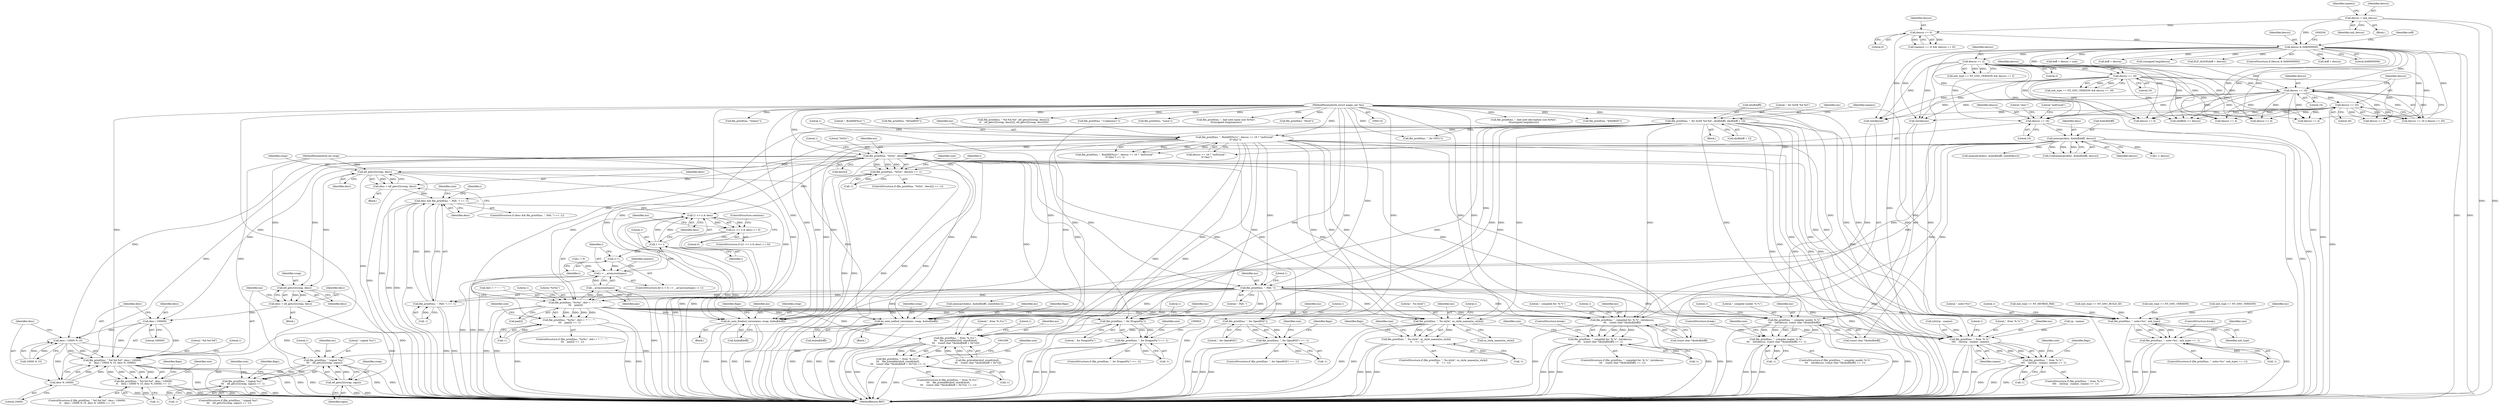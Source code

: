 digraph "1_file_ce90e05774dd77d86cfc8dfa6da57b32816841c4_2@array" {
"1000509" [label="(Call,file_printf(ms, \"%02x\", desc[i]))"];
"1000476" [label="(Call,file_printf(ms, \", BuildID[%s]=\", descsz == 16 ? \"md5/uuid\" :\n\t\t\"sha1\"))"];
"1000287" [label="(Call,file_printf(ms, \", for SuSE %d.%d\", nbuf[doff], nbuf[doff + 1]))"];
"1000117" [label="(MethodParameterIn,struct magic_set *ms)"];
"1000491" [label="(Call,memcpy(desc, &nbuf[doff], descsz))"];
"1000480" [label="(Call,descsz == 16)"];
"1000283" [label="(Call,descsz == 2)"];
"1000199" [label="(Call,descsz & 0x80000000)"];
"1000172" [label="(Call,descsz == 0)"];
"1000164" [label="(Call,descsz = xnh_descsz)"];
"1000318" [label="(Call,descsz == 16)"];
"1000468" [label="(Call,descsz == 20)"];
"1000465" [label="(Call,descsz == 16)"];
"1000508" [label="(Call,file_printf(ms, \"%02x\", desc[i]) == -1)"];
"1000567" [label="(Call,elf_getu32(swap, desc))"];
"1000565" [label="(Call,desc = elf_getu32(swap, desc))"];
"1000571" [label="(Call,desc && file_printf(ms, \", PaX: \") == -1)"];
"1000594" [label="(Call,(1 << i) & desc)"];
"1000593" [label="(Call,((1 << i) & desc) == 0)"];
"1000643" [label="(Call,do_note_netbsd_version(ms, swap, &nbuf[doff]))"];
"1000736" [label="(Call,do_note_freebsd_version(ms, swap, &nbuf[doff]))"];
"1000835" [label="(Call,elf_getu32(swap, desc))"];
"1000833" [label="(Call,desc = elf_getu32(swap, desc))"];
"1000843" [label="(Call,desc / 100000)"];
"1000840" [label="(Call,file_printf(ms, \" %d.%d.%d\", desc / 100000,\n\t\t    desc / 10000 % 10, desc % 10000))"];
"1000839" [label="(Call,file_printf(ms, \" %d.%d.%d\", desc / 100000,\n\t\t    desc / 10000 % 10, desc % 10000) == -1)"];
"1000846" [label="(Call,desc / 10000 % 10)"];
"1000851" [label="(Call,desc % 10000)"];
"1001026" [label="(Call,elf_getu32(swap, signo))"];
"1001023" [label="(Call,file_printf(ms, \" (signal %u)\",\n \t\t\t    elf_getu32(swap, signo)))"];
"1001022" [label="(Call,file_printf(ms, \" (signal %u)\",\n \t\t\t    elf_getu32(swap, signo)) == -1)"];
"1000574" [label="(Call,file_printf(ms, \", PaX: \"))"];
"1000573" [label="(Call,file_printf(ms, \", PaX: \") == -1)"];
"1000603" [label="(Call,file_printf(ms, \"%s%s\", did++ ? \",\" : \"\",\n \t\t\t    pax[i]))"];
"1000587" [label="(Call,__arraycount(pax))"];
"1000585" [label="(Call,i < __arraycount(pax))"];
"1000595" [label="(Call,1 << i)"];
"1000589" [label="(Call,i++)"];
"1000602" [label="(Call,file_printf(ms, \"%s%s\", did++ ? \",\" : \"\",\n \t\t\t    pax[i]) == -1)"];
"1000660" [label="(Call,file_printf(ms, \", compiled for: %.*s\", (int)descsz,\n\t\t\t    (const char *)&nbuf[doff]))"];
"1000659" [label="(Call,file_printf(ms, \", compiled for: %.*s\", (int)descsz,\n\t\t\t    (const char *)&nbuf[doff]) == -1)"];
"1000680" [label="(Call,file_printf(ms, \", compiler model: %.*s\",\n\t\t\t    (int)descsz, (const char *)&nbuf[doff]))"];
"1000679" [label="(Call,file_printf(ms, \", compiler model: %.*s\",\n\t\t\t    (int)descsz, (const char *)&nbuf[doff]) == -1)"];
"1000700" [label="(Call,file_printf(ms, \", note=%u\", xnh_type))"];
"1000699" [label="(Call,file_printf(ms, \", note=%u\", xnh_type) == -1)"];
"1000775" [label="(Call,file_printf(ms, \", for OpenBSD\"))"];
"1000774" [label="(Call,file_printf(ms, \", for OpenBSD\") == -1)"];
"1000815" [label="(Call,file_printf(ms, \", for DragonFly\"))"];
"1000814" [label="(Call,file_printf(ms, \", for DragonFly\") == -1)"];
"1000963" [label="(Call,file_printf(ms, \", %s-style\", os_style_names[os_style]))"];
"1000962" [label="(Call,file_printf(ms, \", %s-style\", os_style_names[os_style])\n \t\t    == -1)"];
"1000989" [label="(Call,file_printf(ms, \", from '%.31s'\",\n \t\t\t    file_printable(sbuf, sizeof(sbuf),\n \t\t\t    (const char *)&nbuf[doff + 0x7c])))"];
"1000988" [label="(Call,file_printf(ms, \", from '%.31s'\",\n \t\t\t    file_printable(sbuf, sizeof(sbuf),\n \t\t\t    (const char *)&nbuf[doff + 0x7c])) == -1)"];
"1001221" [label="(Call,file_printf(ms, \", from '%.*s'\",\n \t\t\t\t    (int)(cp - cname), cname))"];
"1001220" [label="(Call,file_printf(ms, \", from '%.*s'\",\n \t\t\t\t    (int)(cp - cname), cname) == -1)"];
"1000285" [label="(Literal,2)"];
"1000556" [label="(Call,memcpy(&desc, &nbuf[doff], sizeof(desc)))"];
"1000646" [label="(Call,&nbuf[doff])"];
"1001027" [label="(Identifier,swap)"];
"1000238" [label="(Call,doff + descsz > size)"];
"1000516" [label="(Literal,1)"];
"1000117" [label="(MethodParameterIn,struct magic_set *ms)"];
"1000596" [label="(Literal,1)"];
"1000696" [label="(ControlStructure,break;)"];
"1000708" [label="(ControlStructure,break;)"];
"1000478" [label="(Literal,\", BuildID[%s]=\")"];
"1000966" [label="(Call,os_style_names[os_style])"];
"1000972" [label="(Identifier,size)"];
"1000569" [label="(Identifier,desc)"];
"1000818" [label="(Call,-1)"];
"1000506" [label="(Identifier,i)"];
"1000681" [label="(Identifier,ms)"];
"1000702" [label="(Literal,\", note=%u\")"];
"1000678" [label="(ControlStructure,if (file_printf(ms, \", compiler model: %.*s\",\n\t\t\t    (int)descsz, (const char *)&nbuf[doff]) == -1))"];
"1000621" [label="(Identifier,namesz)"];
"1000512" [label="(Call,desc[i])"];
"1000286" [label="(Block,)"];
"1000988" [label="(Call,file_printf(ms, \", from '%.31s'\",\n \t\t\t    file_printable(sbuf, sizeof(sbuf),\n \t\t\t    (const char *)&nbuf[doff + 0x7c])) == -1)"];
"1000173" [label="(Identifier,descsz)"];
"1000568" [label="(Identifier,swap)"];
"1000289" [label="(Literal,\", for SuSE %d.%d\")"];
"1000837" [label="(Identifier,desc)"];
"1000776" [label="(Identifier,ms)"];
"1000543" [label="(Call,descsz == 4)"];
"1000515" [label="(Call,-1)"];
"1000853" [label="(Literal,10000)"];
"1000575" [label="(Identifier,ms)"];
"1000642" [label="(Block,)"];
"1000676" [label="(ControlStructure,break;)"];
"1000466" [label="(Identifier,descsz)"];
"1001229" [label="(Identifier,cname)"];
"1000580" [label="(Identifier,size)"];
"1000841" [label="(Identifier,ms)"];
"1000989" [label="(Call,file_printf(ms, \", from '%.31s'\",\n \t\t\t    file_printable(sbuf, sizeof(sbuf),\n \t\t\t    (const char *)&nbuf[doff + 0x7c])))"];
"1000857" [label="(Identifier,size)"];
"1001024" [label="(Identifier,ms)"];
"1000662" [label="(Literal,\", compiled for: %.*s\")"];
"1000592" [label="(ControlStructure,if (((1 << i) & desc) == 0))"];
"1000698" [label="(ControlStructure,if (file_printf(ms, \", note=%u\", xnh_type) == -1))"];
"1000480" [label="(Call,descsz == 16)"];
"1000279" [label="(Call,xnh_type == NT_GNU_VERSION && descsz == 2)"];
"1000614" [label="(Call,-1)"];
"1000705" [label="(Literal,1)"];
"1000507" [label="(ControlStructure,if (file_printf(ms, \"%02x\", desc[i]) == -1))"];
"1000467" [label="(Literal,16)"];
"1000567" [label="(Call,elf_getu32(swap, desc))"];
"1000599" [label="(Literal,0)"];
"1000611" [label="(Call,pax[i])"];
"1000745" [label="(Identifier,flags)"];
"1001004" [label="(Call,-1)"];
"1000643" [label="(Call,do_note_netbsd_version(ms, swap, &nbuf[doff]))"];
"1000990" [label="(Identifier,ms)"];
"1000969" [label="(Call,-1)"];
"1001224" [label="(Call,(int)(cp - cname))"];
"1001007" [label="(Identifier,size)"];
"1000287" [label="(Call,file_printf(ms, \", for SuSE %d.%d\", nbuf[doff], nbuf[doff + 1]))"];
"1000335" [label="(Call,file_printf(ms, \", for GNU/\"))"];
"1000652" [label="(Identifier,flags)"];
"1000470" [label="(Literal,20)"];
"1000605" [label="(Literal,\"%s%s\")"];
"1000739" [label="(Call,&nbuf[doff])"];
"1000991" [label="(Literal,\", from '%.31s'\")"];
"1000468" [label="(Call,descsz == 20)"];
"1000199" [label="(Call,descsz & 0x80000000)"];
"1000576" [label="(Literal,\", PaX: \")"];
"1000680" [label="(Call,file_printf(ms, \", compiler model: %.*s\",\n\t\t\t    (int)descsz, (const char *)&nbuf[doff]))"];
"1000174" [label="(Literal,0)"];
"1000239" [label="(Call,doff + descsz)"];
"1000660" [label="(Call,file_printf(ms, \", compiled for: %.*s\", (int)descsz,\n\t\t\t    (const char *)&nbuf[doff]))"];
"1000824" [label="(Call,memcpy(&desc, &nbuf[doff], sizeof(desc)))"];
"1000587" [label="(Call,__arraycount(pax))"];
"1000821" [label="(Identifier,size)"];
"1000565" [label="(Call,desc = elf_getu32(swap, desc))"];
"1000603" [label="(Call,file_printf(ms, \"%s%s\", did++ ? \",\" : \"\",\n \t\t\t    pax[i]))"];
"1000489" [label="(Call,(void)memcpy(desc, &nbuf[doff], descsz))"];
"1000639" [label="(Call,descsz == 4)"];
"1000205" [label="(Call,file_printf(ms, \", bad note description size 0x%lx\",\n\t\t(unsigned long)descsz))"];
"1000769" [label="(Call,descsz == 4)"];
"1000992" [label="(Call,file_printable(sbuf, sizeof(sbuf),\n \t\t\t    (const char *)&nbuf[doff + 0x7c]))"];
"1000396" [label="(Call,file_printf(ms, \"kNetBSD\"))"];
"1000288" [label="(Identifier,ms)"];
"1000208" [label="(Call,(unsigned long)descsz)"];
"1000784" [label="(Identifier,flags)"];
"1000477" [label="(Identifier,ms)"];
"1000374" [label="(Call,file_printf(ms, \"Solaris\"))"];
"1000975" [label="(Identifier,flags)"];
"1000214" [label="(Identifier,noff)"];
"1001026" [label="(Call,elf_getu32(swap, signo))"];
"1000301" [label="(Identifier,namesz)"];
"1000586" [label="(Identifier,i)"];
"1000283" [label="(Call,descsz == 2)"];
"1000511" [label="(Literal,\"%02x\")"];
"1000164" [label="(Call,descsz = xnh_descsz)"];
"1000848" [label="(Call,10000 % 10)"];
"1000385" [label="(Call,file_printf(ms, \"kFreeBSD\"))"];
"1000819" [label="(Literal,1)"];
"1000172" [label="(Call,descsz == 0)"];
"1000617" [label="(Identifier,size)"];
"1000693" [label="(Literal,1)"];
"1000190" [label="(Call,file_printf(ms, \", bad note name size 0x%lx\",\n\t\t(unsigned long)namesz))"];
"1001025" [label="(Literal,\" (signal %u)\")"];
"1001005" [label="(Literal,1)"];
"1000492" [label="(Identifier,desc)"];
"1000808" [label="(Call,descsz == 4)"];
"1000170" [label="(Identifier,namesz)"];
"1000842" [label="(Literal,\" %d.%d.%d\")"];
"1000813" [label="(ControlStructure,if (file_printf(ms, \", for DragonFly\") == -1))"];
"1000704" [label="(Call,-1)"];
"1000314" [label="(Call,xnh_type == NT_GNU_VERSION && descsz == 16)"];
"1000469" [label="(Identifier,descsz)"];
"1000540" [label="(Call,xnh_type == NT_NETBSD_PAX)"];
"1000510" [label="(Identifier,ms)"];
"1000666" [label="(Call,(const char *)&nbuf[doff])"];
"1000486" [label="(Literal,1)"];
"1000461" [label="(Call,xnh_type == NT_GNU_BUILD_ID)"];
"1000679" [label="(Call,file_printf(ms, \", compiler model: %.*s\",\n\t\t\t    (int)descsz, (const char *)&nbuf[doff]) == -1)"];
"1000774" [label="(Call,file_printf(ms, \", for OpenBSD\") == -1)"];
"1000574" [label="(Call,file_printf(ms, \", PaX: \"))"];
"1000168" [label="(Call,(namesz == 0) && (descsz == 0))"];
"1000582" [label="(Call,i = 0)"];
"1000778" [label="(Call,-1)"];
"1000122" [label="(MethodParameterIn,int swap)"];
"1000293" [label="(Call,nbuf[doff + 1])"];
"1000593" [label="(Call,((1 << i) & desc) == 0)"];
"1000987" [label="(ControlStructure,if (file_printf(ms, \", from '%.31s'\",\n \t\t\t    file_printable(sbuf, sizeof(sbuf),\n \t\t\t    (const char *)&nbuf[doff + 0x7c])) == -1))"];
"1000700" [label="(Call,file_printf(ms, \", note=%u\", xnh_type))"];
"1000811" [label="(Block,)"];
"1000695" [label="(Identifier,size)"];
"1000692" [label="(Call,-1)"];
"1000964" [label="(Identifier,ms)"];
"1001244" [label="(MethodReturn,RET)"];
"1000604" [label="(Identifier,ms)"];
"1000844" [label="(Identifier,desc)"];
"1000464" [label="(Call,descsz == 16 || descsz == 20)"];
"1000600" [label="(ControlStructure,continue;)"];
"1000491" [label="(Call,memcpy(desc, &nbuf[doff], descsz))"];
"1000845" [label="(Literal,100000)"];
"1000707" [label="(Identifier,size)"];
"1000497" [label="(Identifier,descsz)"];
"1000315" [label="(Call,xnh_type == NT_GNU_VERSION)"];
"1000860" [label="(Identifier,flags)"];
"1001233" [label="(Identifier,size)"];
"1000284" [label="(Identifier,descsz)"];
"1000502" [label="(Call,i < descsz)"];
"1000508" [label="(Call,file_printf(ms, \"%02x\", desc[i]) == -1)"];
"1000773" [label="(ControlStructure,if (file_printf(ms, \", for OpenBSD\") == -1))"];
"1000481" [label="(Identifier,descsz)"];
"1000484" [label="(Literal,\"sha1\")"];
"1001230" [label="(Call,-1)"];
"1000673" [label="(Literal,1)"];
"1000319" [label="(Identifier,descsz)"];
"1000817" [label="(Literal,\", for DragonFly\")"];
"1000546" [label="(Block,)"];
"1001231" [label="(Literal,1)"];
"1000970" [label="(Literal,1)"];
"1000854" [label="(Call,-1)"];
"1001032" [label="(Identifier,size)"];
"1000479" [label="(Call,descsz == 16 ? \"md5/uuid\" :\n\t\t\"sha1\")"];
"1001221" [label="(Call,file_printf(ms, \", from '%.*s'\",\n \t\t\t\t    (int)(cp - cname), cname))"];
"1001023" [label="(Call,file_printf(ms, \" (signal %u)\",\n \t\t\t    elf_getu32(swap, signo)))"];
"1000781" [label="(Identifier,size)"];
"1000659" [label="(Call,file_printf(ms, \", compiled for: %.*s\", (int)descsz,\n\t\t\t    (const char *)&nbuf[doff]) == -1)"];
"1000280" [label="(Call,xnh_type == NT_GNU_VERSION)"];
"1001223" [label="(Literal,\", from '%.*s'\")"];
"1000363" [label="(Call,file_printf(ms, \"Hurd\"))"];
"1001220" [label="(Call,file_printf(ms, \", from '%.*s'\",\n \t\t\t\t    (int)(cp - cname), cname) == -1)"];
"1000598" [label="(Identifier,desc)"];
"1000834" [label="(Identifier,desc)"];
"1000200" [label="(Identifier,descsz)"];
"1000851" [label="(Call,desc % 10000)"];
"1000493" [label="(Call,&nbuf[doff])"];
"1000816" [label="(Identifier,ms)"];
"1001222" [label="(Identifier,ms)"];
"1000962" [label="(Call,file_printf(ms, \", %s-style\", os_style_names[os_style])\n \t\t    == -1)"];
"1000290" [label="(Call,nbuf[doff])"];
"1000843" [label="(Call,desc / 100000)"];
"1000597" [label="(Identifier,i)"];
"1000703" [label="(Identifier,xnh_type)"];
"1000475" [label="(Call,file_printf(ms, \", BuildID[%s]=\", descsz == 16 ? \"md5/uuid\" :\n\t\t\"sha1\") == -1)"];
"1000855" [label="(Literal,1)"];
"1000815" [label="(Call,file_printf(ms, \", for DragonFly\"))"];
"1000838" [label="(ControlStructure,if (file_printf(ms, \" %d.%d.%d\", desc / 100000,\n\t\t    desc / 10000 % 10, desc % 10000) == -1))"];
"1000166" [label="(Identifier,xnh_descsz)"];
"1000840" [label="(Call,file_printf(ms, \" %d.%d.%d\", desc / 100000,\n\t\t    desc / 10000 % 10, desc % 10000))"];
"1000577" [label="(Call,-1)"];
"1000701" [label="(Identifier,ms)"];
"1000961" [label="(ControlStructure,if (file_printf(ms, \", %s-style\", os_style_names[os_style])\n \t\t    == -1))"];
"1000737" [label="(Identifier,ms)"];
"1000588" [label="(Identifier,pax)"];
"1000732" [label="(Call,descsz == 4)"];
"1000683" [label="(Call,(int)descsz)"];
"1000645" [label="(Identifier,swap)"];
"1000833" [label="(Call,desc = elf_getu32(swap, desc))"];
"1000847" [label="(Identifier,desc)"];
"1000963" [label="(Call,file_printf(ms, \", %s-style\", os_style_names[os_style]))"];
"1000518" [label="(Identifier,size)"];
"1000589" [label="(Call,i++)"];
"1000590" [label="(Identifier,i)"];
"1000602" [label="(Call,file_printf(ms, \"%s%s\", did++ ? \",\" : \"\",\n \t\t\t    pax[i]) == -1)"];
"1000509" [label="(Call,file_printf(ms, \"%02x\", desc[i]))"];
"1001030" [label="(Literal,1)"];
"1000814" [label="(Call,file_printf(ms, \", for DragonFly\") == -1)"];
"1000465" [label="(Call,descsz == 16)"];
"1000736" [label="(Call,do_note_freebsd_version(ms, swap, &nbuf[doff]))"];
"1000125" [label="(Block,)"];
"1000595" [label="(Call,1 << i)"];
"1001021" [label="(ControlStructure,if (file_printf(ms, \" (signal %u)\",\n \t\t\t    elf_getu32(swap, signo)) == -1))"];
"1000672" [label="(Call,-1)"];
"1000836" [label="(Identifier,swap)"];
"1000965" [label="(Literal,\", %s-style\")"];
"1000233" [label="(Call,ELF_ALIGN(doff + descsz))"];
"1000198" [label="(ControlStructure,if (descsz & 0x80000000))"];
"1000476" [label="(Call,file_printf(ms, \", BuildID[%s]=\", descsz == 16 ? \"md5/uuid\" :\n\t\t\"sha1\"))"];
"1000570" [label="(ControlStructure,if (desc && file_printf(ms, \", PaX: \") == -1))"];
"1001022" [label="(Call,file_printf(ms, \" (signal %u)\",\n \t\t\t    elf_getu32(swap, signo)) == -1)"];
"1000581" [label="(ControlStructure,for (i = 0; i < __arraycount(pax); i++))"];
"1000682" [label="(Literal,\", compiler model: %.*s\")"];
"1000572" [label="(Identifier,desc)"];
"1000594" [label="(Call,(1 << i) & desc)"];
"1000661" [label="(Identifier,ms)"];
"1000234" [label="(Call,doff + descsz)"];
"1000320" [label="(Literal,16)"];
"1000482" [label="(Literal,16)"];
"1000483" [label="(Literal,\"md5/uuid\")"];
"1000839" [label="(Call,file_printf(ms, \" %d.%d.%d\", desc / 100000,\n\t\t    desc / 10000 % 10, desc % 10000) == -1)"];
"1000601" [label="(ControlStructure,if (file_printf(ms, \"%s%s\", did++ ? \",\" : \"\",\n \t\t\t    pax[i]) == -1))"];
"1000779" [label="(Literal,1)"];
"1000699" [label="(Call,file_printf(ms, \", note=%u\", xnh_type) == -1)"];
"1001100" [label="(Call,reloffset >= descsz)"];
"1000571" [label="(Call,desc && file_printf(ms, \", PaX: \") == -1)"];
"1000566" [label="(Identifier,desc)"];
"1000663" [label="(Call,(int)descsz)"];
"1000658" [label="(ControlStructure,if (file_printf(ms, \", compiled for: %.*s\", (int)descsz,\n\t\t\t    (const char *)&nbuf[doff]) == -1))"];
"1000852" [label="(Identifier,desc)"];
"1001028" [label="(Identifier,signo)"];
"1001219" [label="(ControlStructure,if (file_printf(ms, \", from '%.*s'\",\n \t\t\t\t    (int)(cp - cname), cname) == -1))"];
"1001236" [label="(Identifier,flags)"];
"1000835" [label="(Call,elf_getu32(swap, desc))"];
"1001035" [label="(Identifier,flags)"];
"1000775" [label="(Call,file_printf(ms, \", for OpenBSD\"))"];
"1000585" [label="(Call,i < __arraycount(pax))"];
"1001029" [label="(Call,-1)"];
"1000201" [label="(Literal,0x80000000)"];
"1000416" [label="(Call,file_printf(ms, \" %d.%d.%d\", elf_getu32(swap, desc[1]),\n \t\t    elf_getu32(swap, desc[2]), elf_getu32(swap, desc[3])))"];
"1000578" [label="(Literal,1)"];
"1000573" [label="(Call,file_printf(ms, \", PaX: \") == -1)"];
"1000606" [label="(Call,did++ ? \",\" : \"\")"];
"1000686" [label="(Call,(const char *)&nbuf[doff])"];
"1000644" [label="(Identifier,ms)"];
"1000777" [label="(Literal,\", for OpenBSD\")"];
"1000735" [label="(Block,)"];
"1001226" [label="(Call,cp - cname)"];
"1000846" [label="(Call,desc / 10000 % 10)"];
"1000318" [label="(Call,descsz == 16)"];
"1000165" [label="(Identifier,descsz)"];
"1000738" [label="(Identifier,swap)"];
"1000407" [label="(Call,file_printf(ms, \"<unknown>\"))"];
"1000583" [label="(Identifier,i)"];
"1000675" [label="(Identifier,size)"];
"1000615" [label="(Literal,1)"];
"1000352" [label="(Call,file_printf(ms, \"Linux\"))"];
"1000509" -> "1000508"  [label="AST: "];
"1000509" -> "1000512"  [label="CFG: "];
"1000510" -> "1000509"  [label="AST: "];
"1000511" -> "1000509"  [label="AST: "];
"1000512" -> "1000509"  [label="AST: "];
"1000516" -> "1000509"  [label="CFG: "];
"1000509" -> "1001244"  [label="DDG: "];
"1000509" -> "1001244"  [label="DDG: "];
"1000509" -> "1000508"  [label="DDG: "];
"1000509" -> "1000508"  [label="DDG: "];
"1000509" -> "1000508"  [label="DDG: "];
"1000476" -> "1000509"  [label="DDG: "];
"1000117" -> "1000509"  [label="DDG: "];
"1000491" -> "1000509"  [label="DDG: "];
"1000509" -> "1000567"  [label="DDG: "];
"1000509" -> "1000571"  [label="DDG: "];
"1000509" -> "1000574"  [label="DDG: "];
"1000509" -> "1000594"  [label="DDG: "];
"1000509" -> "1000603"  [label="DDG: "];
"1000509" -> "1000643"  [label="DDG: "];
"1000509" -> "1000660"  [label="DDG: "];
"1000509" -> "1000680"  [label="DDG: "];
"1000509" -> "1000700"  [label="DDG: "];
"1000509" -> "1000736"  [label="DDG: "];
"1000509" -> "1000775"  [label="DDG: "];
"1000509" -> "1000815"  [label="DDG: "];
"1000509" -> "1000835"  [label="DDG: "];
"1000509" -> "1000843"  [label="DDG: "];
"1000509" -> "1000846"  [label="DDG: "];
"1000509" -> "1000851"  [label="DDG: "];
"1000509" -> "1000963"  [label="DDG: "];
"1000509" -> "1000989"  [label="DDG: "];
"1000509" -> "1001221"  [label="DDG: "];
"1000476" -> "1000475"  [label="AST: "];
"1000476" -> "1000479"  [label="CFG: "];
"1000477" -> "1000476"  [label="AST: "];
"1000478" -> "1000476"  [label="AST: "];
"1000479" -> "1000476"  [label="AST: "];
"1000486" -> "1000476"  [label="CFG: "];
"1000476" -> "1001244"  [label="DDG: "];
"1000476" -> "1001244"  [label="DDG: "];
"1000476" -> "1000475"  [label="DDG: "];
"1000476" -> "1000475"  [label="DDG: "];
"1000476" -> "1000475"  [label="DDG: "];
"1000287" -> "1000476"  [label="DDG: "];
"1000117" -> "1000476"  [label="DDG: "];
"1000476" -> "1000574"  [label="DDG: "];
"1000476" -> "1000603"  [label="DDG: "];
"1000476" -> "1000643"  [label="DDG: "];
"1000476" -> "1000660"  [label="DDG: "];
"1000476" -> "1000680"  [label="DDG: "];
"1000476" -> "1000700"  [label="DDG: "];
"1000476" -> "1000736"  [label="DDG: "];
"1000476" -> "1000775"  [label="DDG: "];
"1000476" -> "1000815"  [label="DDG: "];
"1000476" -> "1000963"  [label="DDG: "];
"1000476" -> "1000989"  [label="DDG: "];
"1000476" -> "1001221"  [label="DDG: "];
"1000287" -> "1000286"  [label="AST: "];
"1000287" -> "1000293"  [label="CFG: "];
"1000288" -> "1000287"  [label="AST: "];
"1000289" -> "1000287"  [label="AST: "];
"1000290" -> "1000287"  [label="AST: "];
"1000293" -> "1000287"  [label="AST: "];
"1000301" -> "1000287"  [label="CFG: "];
"1000287" -> "1001244"  [label="DDG: "];
"1000287" -> "1001244"  [label="DDG: "];
"1000287" -> "1001244"  [label="DDG: "];
"1000287" -> "1001244"  [label="DDG: "];
"1000117" -> "1000287"  [label="DDG: "];
"1000287" -> "1000335"  [label="DDG: "];
"1000287" -> "1000574"  [label="DDG: "];
"1000287" -> "1000603"  [label="DDG: "];
"1000287" -> "1000643"  [label="DDG: "];
"1000287" -> "1000660"  [label="DDG: "];
"1000287" -> "1000680"  [label="DDG: "];
"1000287" -> "1000700"  [label="DDG: "];
"1000287" -> "1000736"  [label="DDG: "];
"1000287" -> "1000775"  [label="DDG: "];
"1000287" -> "1000815"  [label="DDG: "];
"1000287" -> "1000963"  [label="DDG: "];
"1000287" -> "1000989"  [label="DDG: "];
"1000287" -> "1001221"  [label="DDG: "];
"1000117" -> "1000116"  [label="AST: "];
"1000117" -> "1001244"  [label="DDG: "];
"1000117" -> "1000190"  [label="DDG: "];
"1000117" -> "1000205"  [label="DDG: "];
"1000117" -> "1000335"  [label="DDG: "];
"1000117" -> "1000352"  [label="DDG: "];
"1000117" -> "1000363"  [label="DDG: "];
"1000117" -> "1000374"  [label="DDG: "];
"1000117" -> "1000385"  [label="DDG: "];
"1000117" -> "1000396"  [label="DDG: "];
"1000117" -> "1000407"  [label="DDG: "];
"1000117" -> "1000416"  [label="DDG: "];
"1000117" -> "1000574"  [label="DDG: "];
"1000117" -> "1000603"  [label="DDG: "];
"1000117" -> "1000643"  [label="DDG: "];
"1000117" -> "1000660"  [label="DDG: "];
"1000117" -> "1000680"  [label="DDG: "];
"1000117" -> "1000700"  [label="DDG: "];
"1000117" -> "1000736"  [label="DDG: "];
"1000117" -> "1000775"  [label="DDG: "];
"1000117" -> "1000815"  [label="DDG: "];
"1000117" -> "1000840"  [label="DDG: "];
"1000117" -> "1000963"  [label="DDG: "];
"1000117" -> "1000989"  [label="DDG: "];
"1000117" -> "1001023"  [label="DDG: "];
"1000117" -> "1001221"  [label="DDG: "];
"1000491" -> "1000489"  [label="AST: "];
"1000491" -> "1000497"  [label="CFG: "];
"1000492" -> "1000491"  [label="AST: "];
"1000493" -> "1000491"  [label="AST: "];
"1000497" -> "1000491"  [label="AST: "];
"1000489" -> "1000491"  [label="CFG: "];
"1000491" -> "1001244"  [label="DDG: "];
"1000491" -> "1001244"  [label="DDG: "];
"1000491" -> "1000489"  [label="DDG: "];
"1000491" -> "1000489"  [label="DDG: "];
"1000491" -> "1000489"  [label="DDG: "];
"1000480" -> "1000491"  [label="DDG: "];
"1000491" -> "1000502"  [label="DDG: "];
"1000491" -> "1000556"  [label="DDG: "];
"1000491" -> "1000643"  [label="DDG: "];
"1000491" -> "1000666"  [label="DDG: "];
"1000491" -> "1000686"  [label="DDG: "];
"1000491" -> "1000736"  [label="DDG: "];
"1000491" -> "1000824"  [label="DDG: "];
"1000480" -> "1000479"  [label="AST: "];
"1000480" -> "1000482"  [label="CFG: "];
"1000481" -> "1000480"  [label="AST: "];
"1000482" -> "1000480"  [label="AST: "];
"1000483" -> "1000480"  [label="CFG: "];
"1000484" -> "1000480"  [label="CFG: "];
"1000480" -> "1001244"  [label="DDG: "];
"1000283" -> "1000480"  [label="DDG: "];
"1000318" -> "1000480"  [label="DDG: "];
"1000468" -> "1000480"  [label="DDG: "];
"1000465" -> "1000480"  [label="DDG: "];
"1000199" -> "1000480"  [label="DDG: "];
"1000283" -> "1000279"  [label="AST: "];
"1000283" -> "1000285"  [label="CFG: "];
"1000284" -> "1000283"  [label="AST: "];
"1000285" -> "1000283"  [label="AST: "];
"1000279" -> "1000283"  [label="CFG: "];
"1000283" -> "1001244"  [label="DDG: "];
"1000283" -> "1000279"  [label="DDG: "];
"1000283" -> "1000279"  [label="DDG: "];
"1000199" -> "1000283"  [label="DDG: "];
"1000283" -> "1000318"  [label="DDG: "];
"1000283" -> "1000465"  [label="DDG: "];
"1000283" -> "1000543"  [label="DDG: "];
"1000283" -> "1000639"  [label="DDG: "];
"1000283" -> "1000663"  [label="DDG: "];
"1000283" -> "1000683"  [label="DDG: "];
"1000283" -> "1000732"  [label="DDG: "];
"1000283" -> "1000769"  [label="DDG: "];
"1000283" -> "1000808"  [label="DDG: "];
"1000283" -> "1001100"  [label="DDG: "];
"1000199" -> "1000198"  [label="AST: "];
"1000199" -> "1000201"  [label="CFG: "];
"1000200" -> "1000199"  [label="AST: "];
"1000201" -> "1000199"  [label="AST: "];
"1000204" -> "1000199"  [label="CFG: "];
"1000214" -> "1000199"  [label="CFG: "];
"1000199" -> "1001244"  [label="DDG: "];
"1000199" -> "1001244"  [label="DDG: "];
"1000172" -> "1000199"  [label="DDG: "];
"1000164" -> "1000199"  [label="DDG: "];
"1000199" -> "1000208"  [label="DDG: "];
"1000199" -> "1000233"  [label="DDG: "];
"1000199" -> "1000234"  [label="DDG: "];
"1000199" -> "1000238"  [label="DDG: "];
"1000199" -> "1000239"  [label="DDG: "];
"1000199" -> "1000318"  [label="DDG: "];
"1000199" -> "1000465"  [label="DDG: "];
"1000199" -> "1000543"  [label="DDG: "];
"1000199" -> "1000639"  [label="DDG: "];
"1000199" -> "1000663"  [label="DDG: "];
"1000199" -> "1000683"  [label="DDG: "];
"1000199" -> "1000732"  [label="DDG: "];
"1000199" -> "1000769"  [label="DDG: "];
"1000199" -> "1000808"  [label="DDG: "];
"1000199" -> "1001100"  [label="DDG: "];
"1000172" -> "1000168"  [label="AST: "];
"1000172" -> "1000174"  [label="CFG: "];
"1000173" -> "1000172"  [label="AST: "];
"1000174" -> "1000172"  [label="AST: "];
"1000168" -> "1000172"  [label="CFG: "];
"1000172" -> "1001244"  [label="DDG: "];
"1000172" -> "1000168"  [label="DDG: "];
"1000172" -> "1000168"  [label="DDG: "];
"1000164" -> "1000172"  [label="DDG: "];
"1000164" -> "1000125"  [label="AST: "];
"1000164" -> "1000166"  [label="CFG: "];
"1000165" -> "1000164"  [label="AST: "];
"1000166" -> "1000164"  [label="AST: "];
"1000170" -> "1000164"  [label="CFG: "];
"1000164" -> "1001244"  [label="DDG: "];
"1000164" -> "1001244"  [label="DDG: "];
"1000318" -> "1000314"  [label="AST: "];
"1000318" -> "1000320"  [label="CFG: "];
"1000319" -> "1000318"  [label="AST: "];
"1000320" -> "1000318"  [label="AST: "];
"1000314" -> "1000318"  [label="CFG: "];
"1000318" -> "1001244"  [label="DDG: "];
"1000318" -> "1000314"  [label="DDG: "];
"1000318" -> "1000314"  [label="DDG: "];
"1000318" -> "1000465"  [label="DDG: "];
"1000318" -> "1000543"  [label="DDG: "];
"1000318" -> "1000639"  [label="DDG: "];
"1000318" -> "1000663"  [label="DDG: "];
"1000318" -> "1000683"  [label="DDG: "];
"1000318" -> "1000732"  [label="DDG: "];
"1000318" -> "1000769"  [label="DDG: "];
"1000318" -> "1000808"  [label="DDG: "];
"1000318" -> "1001100"  [label="DDG: "];
"1000468" -> "1000464"  [label="AST: "];
"1000468" -> "1000470"  [label="CFG: "];
"1000469" -> "1000468"  [label="AST: "];
"1000470" -> "1000468"  [label="AST: "];
"1000464" -> "1000468"  [label="CFG: "];
"1000468" -> "1001244"  [label="DDG: "];
"1000468" -> "1000464"  [label="DDG: "];
"1000468" -> "1000464"  [label="DDG: "];
"1000465" -> "1000468"  [label="DDG: "];
"1000468" -> "1000543"  [label="DDG: "];
"1000468" -> "1000639"  [label="DDG: "];
"1000468" -> "1000663"  [label="DDG: "];
"1000468" -> "1000683"  [label="DDG: "];
"1000468" -> "1000732"  [label="DDG: "];
"1000468" -> "1000769"  [label="DDG: "];
"1000468" -> "1000808"  [label="DDG: "];
"1000468" -> "1001100"  [label="DDG: "];
"1000465" -> "1000464"  [label="AST: "];
"1000465" -> "1000467"  [label="CFG: "];
"1000466" -> "1000465"  [label="AST: "];
"1000467" -> "1000465"  [label="AST: "];
"1000469" -> "1000465"  [label="CFG: "];
"1000464" -> "1000465"  [label="CFG: "];
"1000465" -> "1001244"  [label="DDG: "];
"1000465" -> "1000464"  [label="DDG: "];
"1000465" -> "1000464"  [label="DDG: "];
"1000465" -> "1000543"  [label="DDG: "];
"1000465" -> "1000639"  [label="DDG: "];
"1000465" -> "1000663"  [label="DDG: "];
"1000465" -> "1000683"  [label="DDG: "];
"1000465" -> "1000732"  [label="DDG: "];
"1000465" -> "1000769"  [label="DDG: "];
"1000465" -> "1000808"  [label="DDG: "];
"1000465" -> "1001100"  [label="DDG: "];
"1000508" -> "1000507"  [label="AST: "];
"1000508" -> "1000515"  [label="CFG: "];
"1000515" -> "1000508"  [label="AST: "];
"1000518" -> "1000508"  [label="CFG: "];
"1000506" -> "1000508"  [label="CFG: "];
"1000508" -> "1001244"  [label="DDG: "];
"1000508" -> "1001244"  [label="DDG: "];
"1000508" -> "1001244"  [label="DDG: "];
"1000515" -> "1000508"  [label="DDG: "];
"1000567" -> "1000565"  [label="AST: "];
"1000567" -> "1000569"  [label="CFG: "];
"1000568" -> "1000567"  [label="AST: "];
"1000569" -> "1000567"  [label="AST: "];
"1000565" -> "1000567"  [label="CFG: "];
"1000567" -> "1001244"  [label="DDG: "];
"1000567" -> "1000565"  [label="DDG: "];
"1000567" -> "1000565"  [label="DDG: "];
"1000122" -> "1000567"  [label="DDG: "];
"1000567" -> "1000643"  [label="DDG: "];
"1000567" -> "1000736"  [label="DDG: "];
"1000567" -> "1000835"  [label="DDG: "];
"1000567" -> "1001026"  [label="DDG: "];
"1000565" -> "1000546"  [label="AST: "];
"1000566" -> "1000565"  [label="AST: "];
"1000572" -> "1000565"  [label="CFG: "];
"1000565" -> "1001244"  [label="DDG: "];
"1000565" -> "1000571"  [label="DDG: "];
"1000571" -> "1000570"  [label="AST: "];
"1000571" -> "1000572"  [label="CFG: "];
"1000571" -> "1000573"  [label="CFG: "];
"1000572" -> "1000571"  [label="AST: "];
"1000573" -> "1000571"  [label="AST: "];
"1000580" -> "1000571"  [label="CFG: "];
"1000583" -> "1000571"  [label="CFG: "];
"1000571" -> "1001244"  [label="DDG: "];
"1000571" -> "1001244"  [label="DDG: "];
"1000571" -> "1001244"  [label="DDG: "];
"1000573" -> "1000571"  [label="DDG: "];
"1000573" -> "1000571"  [label="DDG: "];
"1000571" -> "1000594"  [label="DDG: "];
"1000594" -> "1000593"  [label="AST: "];
"1000594" -> "1000598"  [label="CFG: "];
"1000595" -> "1000594"  [label="AST: "];
"1000598" -> "1000594"  [label="AST: "];
"1000599" -> "1000594"  [label="CFG: "];
"1000594" -> "1001244"  [label="DDG: "];
"1000594" -> "1001244"  [label="DDG: "];
"1000594" -> "1000593"  [label="DDG: "];
"1000594" -> "1000593"  [label="DDG: "];
"1000595" -> "1000594"  [label="DDG: "];
"1000595" -> "1000594"  [label="DDG: "];
"1000593" -> "1000592"  [label="AST: "];
"1000593" -> "1000599"  [label="CFG: "];
"1000599" -> "1000593"  [label="AST: "];
"1000600" -> "1000593"  [label="CFG: "];
"1000604" -> "1000593"  [label="CFG: "];
"1000593" -> "1001244"  [label="DDG: "];
"1000593" -> "1001244"  [label="DDG: "];
"1000643" -> "1000642"  [label="AST: "];
"1000643" -> "1000646"  [label="CFG: "];
"1000644" -> "1000643"  [label="AST: "];
"1000645" -> "1000643"  [label="AST: "];
"1000646" -> "1000643"  [label="AST: "];
"1000652" -> "1000643"  [label="CFG: "];
"1000643" -> "1001244"  [label="DDG: "];
"1000643" -> "1001244"  [label="DDG: "];
"1000643" -> "1001244"  [label="DDG: "];
"1000643" -> "1001244"  [label="DDG: "];
"1000574" -> "1000643"  [label="DDG: "];
"1000603" -> "1000643"  [label="DDG: "];
"1000122" -> "1000643"  [label="DDG: "];
"1000556" -> "1000643"  [label="DDG: "];
"1000736" -> "1000735"  [label="AST: "];
"1000736" -> "1000739"  [label="CFG: "];
"1000737" -> "1000736"  [label="AST: "];
"1000738" -> "1000736"  [label="AST: "];
"1000739" -> "1000736"  [label="AST: "];
"1000745" -> "1000736"  [label="CFG: "];
"1000736" -> "1001244"  [label="DDG: "];
"1000736" -> "1001244"  [label="DDG: "];
"1000736" -> "1001244"  [label="DDG: "];
"1000736" -> "1001244"  [label="DDG: "];
"1000574" -> "1000736"  [label="DDG: "];
"1000603" -> "1000736"  [label="DDG: "];
"1000122" -> "1000736"  [label="DDG: "];
"1000556" -> "1000736"  [label="DDG: "];
"1000835" -> "1000833"  [label="AST: "];
"1000835" -> "1000837"  [label="CFG: "];
"1000836" -> "1000835"  [label="AST: "];
"1000837" -> "1000835"  [label="AST: "];
"1000833" -> "1000835"  [label="CFG: "];
"1000835" -> "1001244"  [label="DDG: "];
"1000835" -> "1000833"  [label="DDG: "];
"1000835" -> "1000833"  [label="DDG: "];
"1000122" -> "1000835"  [label="DDG: "];
"1000833" -> "1000811"  [label="AST: "];
"1000834" -> "1000833"  [label="AST: "];
"1000841" -> "1000833"  [label="CFG: "];
"1000833" -> "1001244"  [label="DDG: "];
"1000833" -> "1000843"  [label="DDG: "];
"1000843" -> "1000840"  [label="AST: "];
"1000843" -> "1000845"  [label="CFG: "];
"1000844" -> "1000843"  [label="AST: "];
"1000845" -> "1000843"  [label="AST: "];
"1000847" -> "1000843"  [label="CFG: "];
"1000843" -> "1000840"  [label="DDG: "];
"1000843" -> "1000840"  [label="DDG: "];
"1000843" -> "1000846"  [label="DDG: "];
"1000840" -> "1000839"  [label="AST: "];
"1000840" -> "1000851"  [label="CFG: "];
"1000841" -> "1000840"  [label="AST: "];
"1000842" -> "1000840"  [label="AST: "];
"1000846" -> "1000840"  [label="AST: "];
"1000851" -> "1000840"  [label="AST: "];
"1000855" -> "1000840"  [label="CFG: "];
"1000840" -> "1001244"  [label="DDG: "];
"1000840" -> "1001244"  [label="DDG: "];
"1000840" -> "1001244"  [label="DDG: "];
"1000840" -> "1001244"  [label="DDG: "];
"1000840" -> "1000839"  [label="DDG: "];
"1000840" -> "1000839"  [label="DDG: "];
"1000840" -> "1000839"  [label="DDG: "];
"1000840" -> "1000839"  [label="DDG: "];
"1000840" -> "1000839"  [label="DDG: "];
"1000815" -> "1000840"  [label="DDG: "];
"1000846" -> "1000840"  [label="DDG: "];
"1000846" -> "1000840"  [label="DDG: "];
"1000851" -> "1000840"  [label="DDG: "];
"1000851" -> "1000840"  [label="DDG: "];
"1000839" -> "1000838"  [label="AST: "];
"1000839" -> "1000854"  [label="CFG: "];
"1000854" -> "1000839"  [label="AST: "];
"1000857" -> "1000839"  [label="CFG: "];
"1000860" -> "1000839"  [label="CFG: "];
"1000839" -> "1001244"  [label="DDG: "];
"1000839" -> "1001244"  [label="DDG: "];
"1000839" -> "1001244"  [label="DDG: "];
"1000854" -> "1000839"  [label="DDG: "];
"1000846" -> "1000848"  [label="CFG: "];
"1000847" -> "1000846"  [label="AST: "];
"1000848" -> "1000846"  [label="AST: "];
"1000852" -> "1000846"  [label="CFG: "];
"1000846" -> "1001244"  [label="DDG: "];
"1000848" -> "1000846"  [label="DDG: "];
"1000848" -> "1000846"  [label="DDG: "];
"1000846" -> "1000851"  [label="DDG: "];
"1000851" -> "1000853"  [label="CFG: "];
"1000852" -> "1000851"  [label="AST: "];
"1000853" -> "1000851"  [label="AST: "];
"1000851" -> "1001244"  [label="DDG: "];
"1001026" -> "1001023"  [label="AST: "];
"1001026" -> "1001028"  [label="CFG: "];
"1001027" -> "1001026"  [label="AST: "];
"1001028" -> "1001026"  [label="AST: "];
"1001023" -> "1001026"  [label="CFG: "];
"1001026" -> "1001244"  [label="DDG: "];
"1001026" -> "1001244"  [label="DDG: "];
"1001026" -> "1001023"  [label="DDG: "];
"1001026" -> "1001023"  [label="DDG: "];
"1000122" -> "1001026"  [label="DDG: "];
"1001023" -> "1001022"  [label="AST: "];
"1001024" -> "1001023"  [label="AST: "];
"1001025" -> "1001023"  [label="AST: "];
"1001030" -> "1001023"  [label="CFG: "];
"1001023" -> "1001244"  [label="DDG: "];
"1001023" -> "1001244"  [label="DDG: "];
"1001023" -> "1001022"  [label="DDG: "];
"1001023" -> "1001022"  [label="DDG: "];
"1001023" -> "1001022"  [label="DDG: "];
"1000989" -> "1001023"  [label="DDG: "];
"1001022" -> "1001021"  [label="AST: "];
"1001022" -> "1001029"  [label="CFG: "];
"1001029" -> "1001022"  [label="AST: "];
"1001032" -> "1001022"  [label="CFG: "];
"1001035" -> "1001022"  [label="CFG: "];
"1001022" -> "1001244"  [label="DDG: "];
"1001022" -> "1001244"  [label="DDG: "];
"1001022" -> "1001244"  [label="DDG: "];
"1001029" -> "1001022"  [label="DDG: "];
"1000574" -> "1000573"  [label="AST: "];
"1000574" -> "1000576"  [label="CFG: "];
"1000575" -> "1000574"  [label="AST: "];
"1000576" -> "1000574"  [label="AST: "];
"1000578" -> "1000574"  [label="CFG: "];
"1000574" -> "1001244"  [label="DDG: "];
"1000574" -> "1000573"  [label="DDG: "];
"1000574" -> "1000573"  [label="DDG: "];
"1000574" -> "1000603"  [label="DDG: "];
"1000574" -> "1000660"  [label="DDG: "];
"1000574" -> "1000680"  [label="DDG: "];
"1000574" -> "1000700"  [label="DDG: "];
"1000574" -> "1000775"  [label="DDG: "];
"1000574" -> "1000815"  [label="DDG: "];
"1000574" -> "1000963"  [label="DDG: "];
"1000574" -> "1000989"  [label="DDG: "];
"1000574" -> "1001221"  [label="DDG: "];
"1000573" -> "1000577"  [label="CFG: "];
"1000577" -> "1000573"  [label="AST: "];
"1000573" -> "1001244"  [label="DDG: "];
"1000573" -> "1001244"  [label="DDG: "];
"1000577" -> "1000573"  [label="DDG: "];
"1000603" -> "1000602"  [label="AST: "];
"1000603" -> "1000611"  [label="CFG: "];
"1000604" -> "1000603"  [label="AST: "];
"1000605" -> "1000603"  [label="AST: "];
"1000606" -> "1000603"  [label="AST: "];
"1000611" -> "1000603"  [label="AST: "];
"1000615" -> "1000603"  [label="CFG: "];
"1000603" -> "1001244"  [label="DDG: "];
"1000603" -> "1001244"  [label="DDG: "];
"1000603" -> "1001244"  [label="DDG: "];
"1000603" -> "1000587"  [label="DDG: "];
"1000603" -> "1000602"  [label="DDG: "];
"1000603" -> "1000602"  [label="DDG: "];
"1000603" -> "1000602"  [label="DDG: "];
"1000603" -> "1000602"  [label="DDG: "];
"1000587" -> "1000603"  [label="DDG: "];
"1000603" -> "1000660"  [label="DDG: "];
"1000603" -> "1000680"  [label="DDG: "];
"1000603" -> "1000700"  [label="DDG: "];
"1000603" -> "1000775"  [label="DDG: "];
"1000603" -> "1000815"  [label="DDG: "];
"1000603" -> "1000963"  [label="DDG: "];
"1000603" -> "1000989"  [label="DDG: "];
"1000603" -> "1001221"  [label="DDG: "];
"1000587" -> "1000585"  [label="AST: "];
"1000587" -> "1000588"  [label="CFG: "];
"1000588" -> "1000587"  [label="AST: "];
"1000585" -> "1000587"  [label="CFG: "];
"1000587" -> "1001244"  [label="DDG: "];
"1000587" -> "1000585"  [label="DDG: "];
"1000585" -> "1000581"  [label="AST: "];
"1000586" -> "1000585"  [label="AST: "];
"1000596" -> "1000585"  [label="CFG: "];
"1000621" -> "1000585"  [label="CFG: "];
"1000585" -> "1001244"  [label="DDG: "];
"1000585" -> "1001244"  [label="DDG: "];
"1000585" -> "1001244"  [label="DDG: "];
"1000589" -> "1000585"  [label="DDG: "];
"1000582" -> "1000585"  [label="DDG: "];
"1000585" -> "1000595"  [label="DDG: "];
"1000595" -> "1000597"  [label="CFG: "];
"1000596" -> "1000595"  [label="AST: "];
"1000597" -> "1000595"  [label="AST: "];
"1000598" -> "1000595"  [label="CFG: "];
"1000595" -> "1001244"  [label="DDG: "];
"1000595" -> "1000589"  [label="DDG: "];
"1000589" -> "1000581"  [label="AST: "];
"1000589" -> "1000590"  [label="CFG: "];
"1000590" -> "1000589"  [label="AST: "];
"1000586" -> "1000589"  [label="CFG: "];
"1000602" -> "1000601"  [label="AST: "];
"1000602" -> "1000614"  [label="CFG: "];
"1000614" -> "1000602"  [label="AST: "];
"1000617" -> "1000602"  [label="CFG: "];
"1000590" -> "1000602"  [label="CFG: "];
"1000602" -> "1001244"  [label="DDG: "];
"1000602" -> "1001244"  [label="DDG: "];
"1000602" -> "1001244"  [label="DDG: "];
"1000614" -> "1000602"  [label="DDG: "];
"1000660" -> "1000659"  [label="AST: "];
"1000660" -> "1000666"  [label="CFG: "];
"1000661" -> "1000660"  [label="AST: "];
"1000662" -> "1000660"  [label="AST: "];
"1000663" -> "1000660"  [label="AST: "];
"1000666" -> "1000660"  [label="AST: "];
"1000673" -> "1000660"  [label="CFG: "];
"1000660" -> "1001244"  [label="DDG: "];
"1000660" -> "1001244"  [label="DDG: "];
"1000660" -> "1001244"  [label="DDG: "];
"1000660" -> "1000659"  [label="DDG: "];
"1000660" -> "1000659"  [label="DDG: "];
"1000660" -> "1000659"  [label="DDG: "];
"1000660" -> "1000659"  [label="DDG: "];
"1000663" -> "1000660"  [label="DDG: "];
"1000666" -> "1000660"  [label="DDG: "];
"1000659" -> "1000658"  [label="AST: "];
"1000659" -> "1000672"  [label="CFG: "];
"1000672" -> "1000659"  [label="AST: "];
"1000675" -> "1000659"  [label="CFG: "];
"1000676" -> "1000659"  [label="CFG: "];
"1000659" -> "1001244"  [label="DDG: "];
"1000659" -> "1001244"  [label="DDG: "];
"1000659" -> "1001244"  [label="DDG: "];
"1000672" -> "1000659"  [label="DDG: "];
"1000680" -> "1000679"  [label="AST: "];
"1000680" -> "1000686"  [label="CFG: "];
"1000681" -> "1000680"  [label="AST: "];
"1000682" -> "1000680"  [label="AST: "];
"1000683" -> "1000680"  [label="AST: "];
"1000686" -> "1000680"  [label="AST: "];
"1000693" -> "1000680"  [label="CFG: "];
"1000680" -> "1001244"  [label="DDG: "];
"1000680" -> "1001244"  [label="DDG: "];
"1000680" -> "1001244"  [label="DDG: "];
"1000680" -> "1000679"  [label="DDG: "];
"1000680" -> "1000679"  [label="DDG: "];
"1000680" -> "1000679"  [label="DDG: "];
"1000680" -> "1000679"  [label="DDG: "];
"1000683" -> "1000680"  [label="DDG: "];
"1000686" -> "1000680"  [label="DDG: "];
"1000679" -> "1000678"  [label="AST: "];
"1000679" -> "1000692"  [label="CFG: "];
"1000692" -> "1000679"  [label="AST: "];
"1000695" -> "1000679"  [label="CFG: "];
"1000696" -> "1000679"  [label="CFG: "];
"1000679" -> "1001244"  [label="DDG: "];
"1000679" -> "1001244"  [label="DDG: "];
"1000679" -> "1001244"  [label="DDG: "];
"1000692" -> "1000679"  [label="DDG: "];
"1000700" -> "1000699"  [label="AST: "];
"1000700" -> "1000703"  [label="CFG: "];
"1000701" -> "1000700"  [label="AST: "];
"1000702" -> "1000700"  [label="AST: "];
"1000703" -> "1000700"  [label="AST: "];
"1000705" -> "1000700"  [label="CFG: "];
"1000700" -> "1001244"  [label="DDG: "];
"1000700" -> "1001244"  [label="DDG: "];
"1000700" -> "1000699"  [label="DDG: "];
"1000700" -> "1000699"  [label="DDG: "];
"1000700" -> "1000699"  [label="DDG: "];
"1000315" -> "1000700"  [label="DDG: "];
"1000280" -> "1000700"  [label="DDG: "];
"1000461" -> "1000700"  [label="DDG: "];
"1000540" -> "1000700"  [label="DDG: "];
"1000699" -> "1000698"  [label="AST: "];
"1000699" -> "1000704"  [label="CFG: "];
"1000704" -> "1000699"  [label="AST: "];
"1000707" -> "1000699"  [label="CFG: "];
"1000708" -> "1000699"  [label="CFG: "];
"1000699" -> "1001244"  [label="DDG: "];
"1000699" -> "1001244"  [label="DDG: "];
"1000699" -> "1001244"  [label="DDG: "];
"1000704" -> "1000699"  [label="DDG: "];
"1000775" -> "1000774"  [label="AST: "];
"1000775" -> "1000777"  [label="CFG: "];
"1000776" -> "1000775"  [label="AST: "];
"1000777" -> "1000775"  [label="AST: "];
"1000779" -> "1000775"  [label="CFG: "];
"1000775" -> "1001244"  [label="DDG: "];
"1000775" -> "1000774"  [label="DDG: "];
"1000775" -> "1000774"  [label="DDG: "];
"1000774" -> "1000773"  [label="AST: "];
"1000774" -> "1000778"  [label="CFG: "];
"1000778" -> "1000774"  [label="AST: "];
"1000781" -> "1000774"  [label="CFG: "];
"1000784" -> "1000774"  [label="CFG: "];
"1000774" -> "1001244"  [label="DDG: "];
"1000774" -> "1001244"  [label="DDG: "];
"1000774" -> "1001244"  [label="DDG: "];
"1000778" -> "1000774"  [label="DDG: "];
"1000815" -> "1000814"  [label="AST: "];
"1000815" -> "1000817"  [label="CFG: "];
"1000816" -> "1000815"  [label="AST: "];
"1000817" -> "1000815"  [label="AST: "];
"1000819" -> "1000815"  [label="CFG: "];
"1000815" -> "1001244"  [label="DDG: "];
"1000815" -> "1000814"  [label="DDG: "];
"1000815" -> "1000814"  [label="DDG: "];
"1000814" -> "1000813"  [label="AST: "];
"1000814" -> "1000818"  [label="CFG: "];
"1000818" -> "1000814"  [label="AST: "];
"1000821" -> "1000814"  [label="CFG: "];
"1000823" -> "1000814"  [label="CFG: "];
"1000814" -> "1001244"  [label="DDG: "];
"1000814" -> "1001244"  [label="DDG: "];
"1000814" -> "1001244"  [label="DDG: "];
"1000818" -> "1000814"  [label="DDG: "];
"1000963" -> "1000962"  [label="AST: "];
"1000963" -> "1000966"  [label="CFG: "];
"1000964" -> "1000963"  [label="AST: "];
"1000965" -> "1000963"  [label="AST: "];
"1000966" -> "1000963"  [label="AST: "];
"1000970" -> "1000963"  [label="CFG: "];
"1000963" -> "1001244"  [label="DDG: "];
"1000963" -> "1001244"  [label="DDG: "];
"1000963" -> "1000962"  [label="DDG: "];
"1000963" -> "1000962"  [label="DDG: "];
"1000963" -> "1000962"  [label="DDG: "];
"1000963" -> "1000989"  [label="DDG: "];
"1000963" -> "1001221"  [label="DDG: "];
"1000962" -> "1000961"  [label="AST: "];
"1000962" -> "1000969"  [label="CFG: "];
"1000969" -> "1000962"  [label="AST: "];
"1000972" -> "1000962"  [label="CFG: "];
"1000975" -> "1000962"  [label="CFG: "];
"1000962" -> "1001244"  [label="DDG: "];
"1000962" -> "1001244"  [label="DDG: "];
"1000962" -> "1001244"  [label="DDG: "];
"1000969" -> "1000962"  [label="DDG: "];
"1000989" -> "1000988"  [label="AST: "];
"1000989" -> "1000992"  [label="CFG: "];
"1000990" -> "1000989"  [label="AST: "];
"1000991" -> "1000989"  [label="AST: "];
"1000992" -> "1000989"  [label="AST: "];
"1001005" -> "1000989"  [label="CFG: "];
"1000989" -> "1001244"  [label="DDG: "];
"1000989" -> "1001244"  [label="DDG: "];
"1000989" -> "1000988"  [label="DDG: "];
"1000989" -> "1000988"  [label="DDG: "];
"1000989" -> "1000988"  [label="DDG: "];
"1000992" -> "1000989"  [label="DDG: "];
"1000992" -> "1000989"  [label="DDG: "];
"1000988" -> "1000987"  [label="AST: "];
"1000988" -> "1001004"  [label="CFG: "];
"1001004" -> "1000988"  [label="AST: "];
"1001007" -> "1000988"  [label="CFG: "];
"1001009" -> "1000988"  [label="CFG: "];
"1000988" -> "1001244"  [label="DDG: "];
"1000988" -> "1001244"  [label="DDG: "];
"1000988" -> "1001244"  [label="DDG: "];
"1001004" -> "1000988"  [label="DDG: "];
"1001221" -> "1001220"  [label="AST: "];
"1001221" -> "1001229"  [label="CFG: "];
"1001222" -> "1001221"  [label="AST: "];
"1001223" -> "1001221"  [label="AST: "];
"1001224" -> "1001221"  [label="AST: "];
"1001229" -> "1001221"  [label="AST: "];
"1001231" -> "1001221"  [label="CFG: "];
"1001221" -> "1001244"  [label="DDG: "];
"1001221" -> "1001244"  [label="DDG: "];
"1001221" -> "1001244"  [label="DDG: "];
"1001221" -> "1001220"  [label="DDG: "];
"1001221" -> "1001220"  [label="DDG: "];
"1001221" -> "1001220"  [label="DDG: "];
"1001221" -> "1001220"  [label="DDG: "];
"1001224" -> "1001221"  [label="DDG: "];
"1001226" -> "1001221"  [label="DDG: "];
"1001220" -> "1001219"  [label="AST: "];
"1001220" -> "1001230"  [label="CFG: "];
"1001230" -> "1001220"  [label="AST: "];
"1001233" -> "1001220"  [label="CFG: "];
"1001236" -> "1001220"  [label="CFG: "];
"1001220" -> "1001244"  [label="DDG: "];
"1001220" -> "1001244"  [label="DDG: "];
"1001220" -> "1001244"  [label="DDG: "];
"1001230" -> "1001220"  [label="DDG: "];
}

